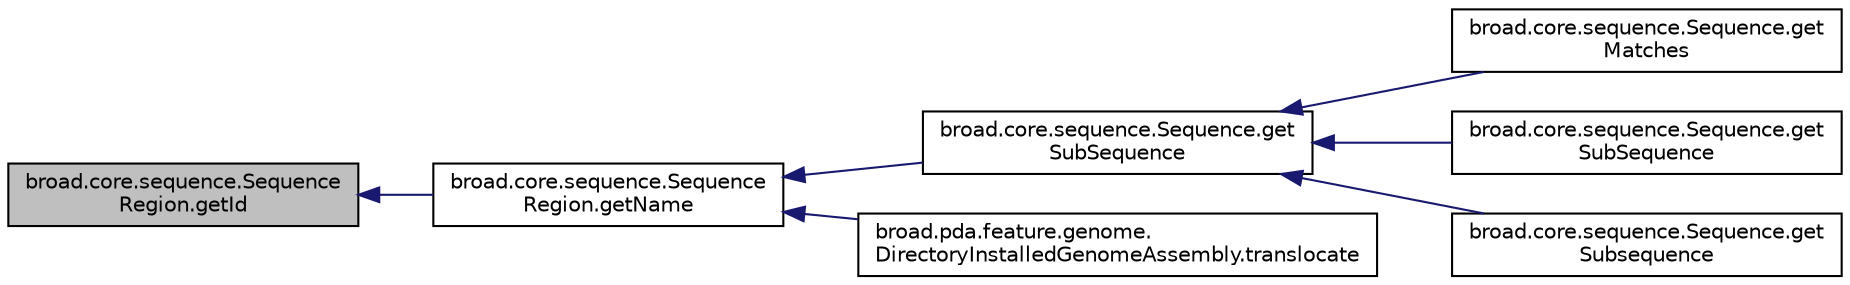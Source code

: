digraph "broad.core.sequence.SequenceRegion.getId"
{
  edge [fontname="Helvetica",fontsize="10",labelfontname="Helvetica",labelfontsize="10"];
  node [fontname="Helvetica",fontsize="10",shape=record];
  rankdir="LR";
  Node1 [label="broad.core.sequence.Sequence\lRegion.getId",height=0.2,width=0.4,color="black", fillcolor="grey75", style="filled" fontcolor="black"];
  Node1 -> Node2 [dir="back",color="midnightblue",fontsize="10",style="solid",fontname="Helvetica"];
  Node2 [label="broad.core.sequence.Sequence\lRegion.getName",height=0.2,width=0.4,color="black", fillcolor="white", style="filled",URL="$classbroad_1_1core_1_1sequence_1_1_sequence_region.html#abe729e8af2a1d244f41ddf93373ca829"];
  Node2 -> Node3 [dir="back",color="midnightblue",fontsize="10",style="solid",fontname="Helvetica"];
  Node3 [label="broad.core.sequence.Sequence.get\lSubSequence",height=0.2,width=0.4,color="black", fillcolor="white", style="filled",URL="$classbroad_1_1core_1_1sequence_1_1_sequence.html#ab03732869550e07296a989208b50c100"];
  Node3 -> Node4 [dir="back",color="midnightblue",fontsize="10",style="solid",fontname="Helvetica"];
  Node4 [label="broad.core.sequence.Sequence.get\lMatches",height=0.2,width=0.4,color="black", fillcolor="white", style="filled",URL="$classbroad_1_1core_1_1sequence_1_1_sequence.html#a69dcd323117fd945585a71236ffef9e9"];
  Node3 -> Node5 [dir="back",color="midnightblue",fontsize="10",style="solid",fontname="Helvetica"];
  Node5 [label="broad.core.sequence.Sequence.get\lSubSequence",height=0.2,width=0.4,color="black", fillcolor="white", style="filled",URL="$classbroad_1_1core_1_1sequence_1_1_sequence.html#a5af216e57b3a21de28ff79b81a51af25"];
  Node3 -> Node6 [dir="back",color="midnightblue",fontsize="10",style="solid",fontname="Helvetica"];
  Node6 [label="broad.core.sequence.Sequence.get\lSubsequence",height=0.2,width=0.4,color="black", fillcolor="white", style="filled",URL="$classbroad_1_1core_1_1sequence_1_1_sequence.html#aea523aacfd70e1301e61ce005db9fd68"];
  Node2 -> Node7 [dir="back",color="midnightblue",fontsize="10",style="solid",fontname="Helvetica"];
  Node7 [label="broad.pda.feature.genome.\lDirectoryInstalledGenomeAssembly.translocate",height=0.2,width=0.4,color="black", fillcolor="white", style="filled",URL="$classbroad_1_1pda_1_1feature_1_1genome_1_1_directory_installed_genome_assembly.html#ac15ba0b30a7ba5d2829da1bd873c7a53"];
}
